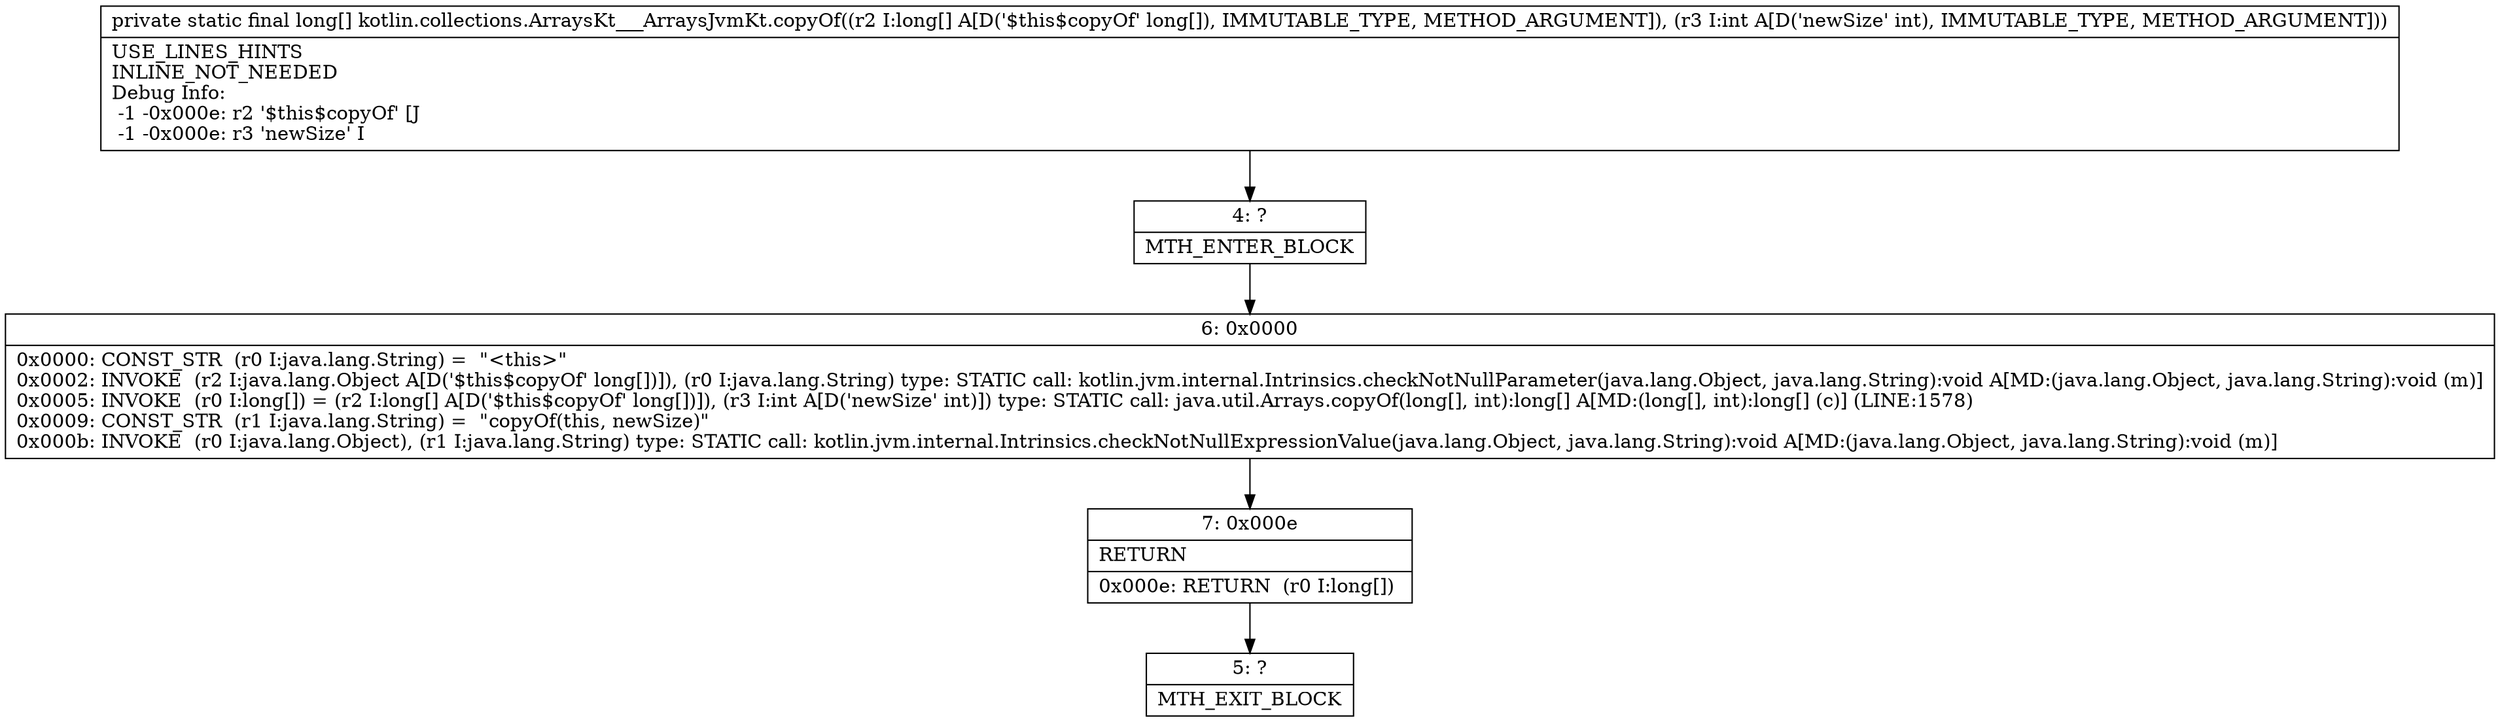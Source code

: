 digraph "CFG forkotlin.collections.ArraysKt___ArraysJvmKt.copyOf([JI)[J" {
Node_4 [shape=record,label="{4\:\ ?|MTH_ENTER_BLOCK\l}"];
Node_6 [shape=record,label="{6\:\ 0x0000|0x0000: CONST_STR  (r0 I:java.lang.String) =  \"\<this\>\" \l0x0002: INVOKE  (r2 I:java.lang.Object A[D('$this$copyOf' long[])]), (r0 I:java.lang.String) type: STATIC call: kotlin.jvm.internal.Intrinsics.checkNotNullParameter(java.lang.Object, java.lang.String):void A[MD:(java.lang.Object, java.lang.String):void (m)]\l0x0005: INVOKE  (r0 I:long[]) = (r2 I:long[] A[D('$this$copyOf' long[])]), (r3 I:int A[D('newSize' int)]) type: STATIC call: java.util.Arrays.copyOf(long[], int):long[] A[MD:(long[], int):long[] (c)] (LINE:1578)\l0x0009: CONST_STR  (r1 I:java.lang.String) =  \"copyOf(this, newSize)\" \l0x000b: INVOKE  (r0 I:java.lang.Object), (r1 I:java.lang.String) type: STATIC call: kotlin.jvm.internal.Intrinsics.checkNotNullExpressionValue(java.lang.Object, java.lang.String):void A[MD:(java.lang.Object, java.lang.String):void (m)]\l}"];
Node_7 [shape=record,label="{7\:\ 0x000e|RETURN\l|0x000e: RETURN  (r0 I:long[]) \l}"];
Node_5 [shape=record,label="{5\:\ ?|MTH_EXIT_BLOCK\l}"];
MethodNode[shape=record,label="{private static final long[] kotlin.collections.ArraysKt___ArraysJvmKt.copyOf((r2 I:long[] A[D('$this$copyOf' long[]), IMMUTABLE_TYPE, METHOD_ARGUMENT]), (r3 I:int A[D('newSize' int), IMMUTABLE_TYPE, METHOD_ARGUMENT]))  | USE_LINES_HINTS\lINLINE_NOT_NEEDED\lDebug Info:\l  \-1 \-0x000e: r2 '$this$copyOf' [J\l  \-1 \-0x000e: r3 'newSize' I\l}"];
MethodNode -> Node_4;Node_4 -> Node_6;
Node_6 -> Node_7;
Node_7 -> Node_5;
}

